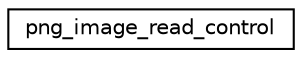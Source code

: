 digraph "Graphical Class Hierarchy"
{
  edge [fontname="Helvetica",fontsize="10",labelfontname="Helvetica",labelfontsize="10"];
  node [fontname="Helvetica",fontsize="10",shape=record];
  rankdir="LR";
  Node1 [label="png_image_read_control",height=0.2,width=0.4,color="black", fillcolor="white", style="filled",URL="$structpng__image__read__control.html"];
}
